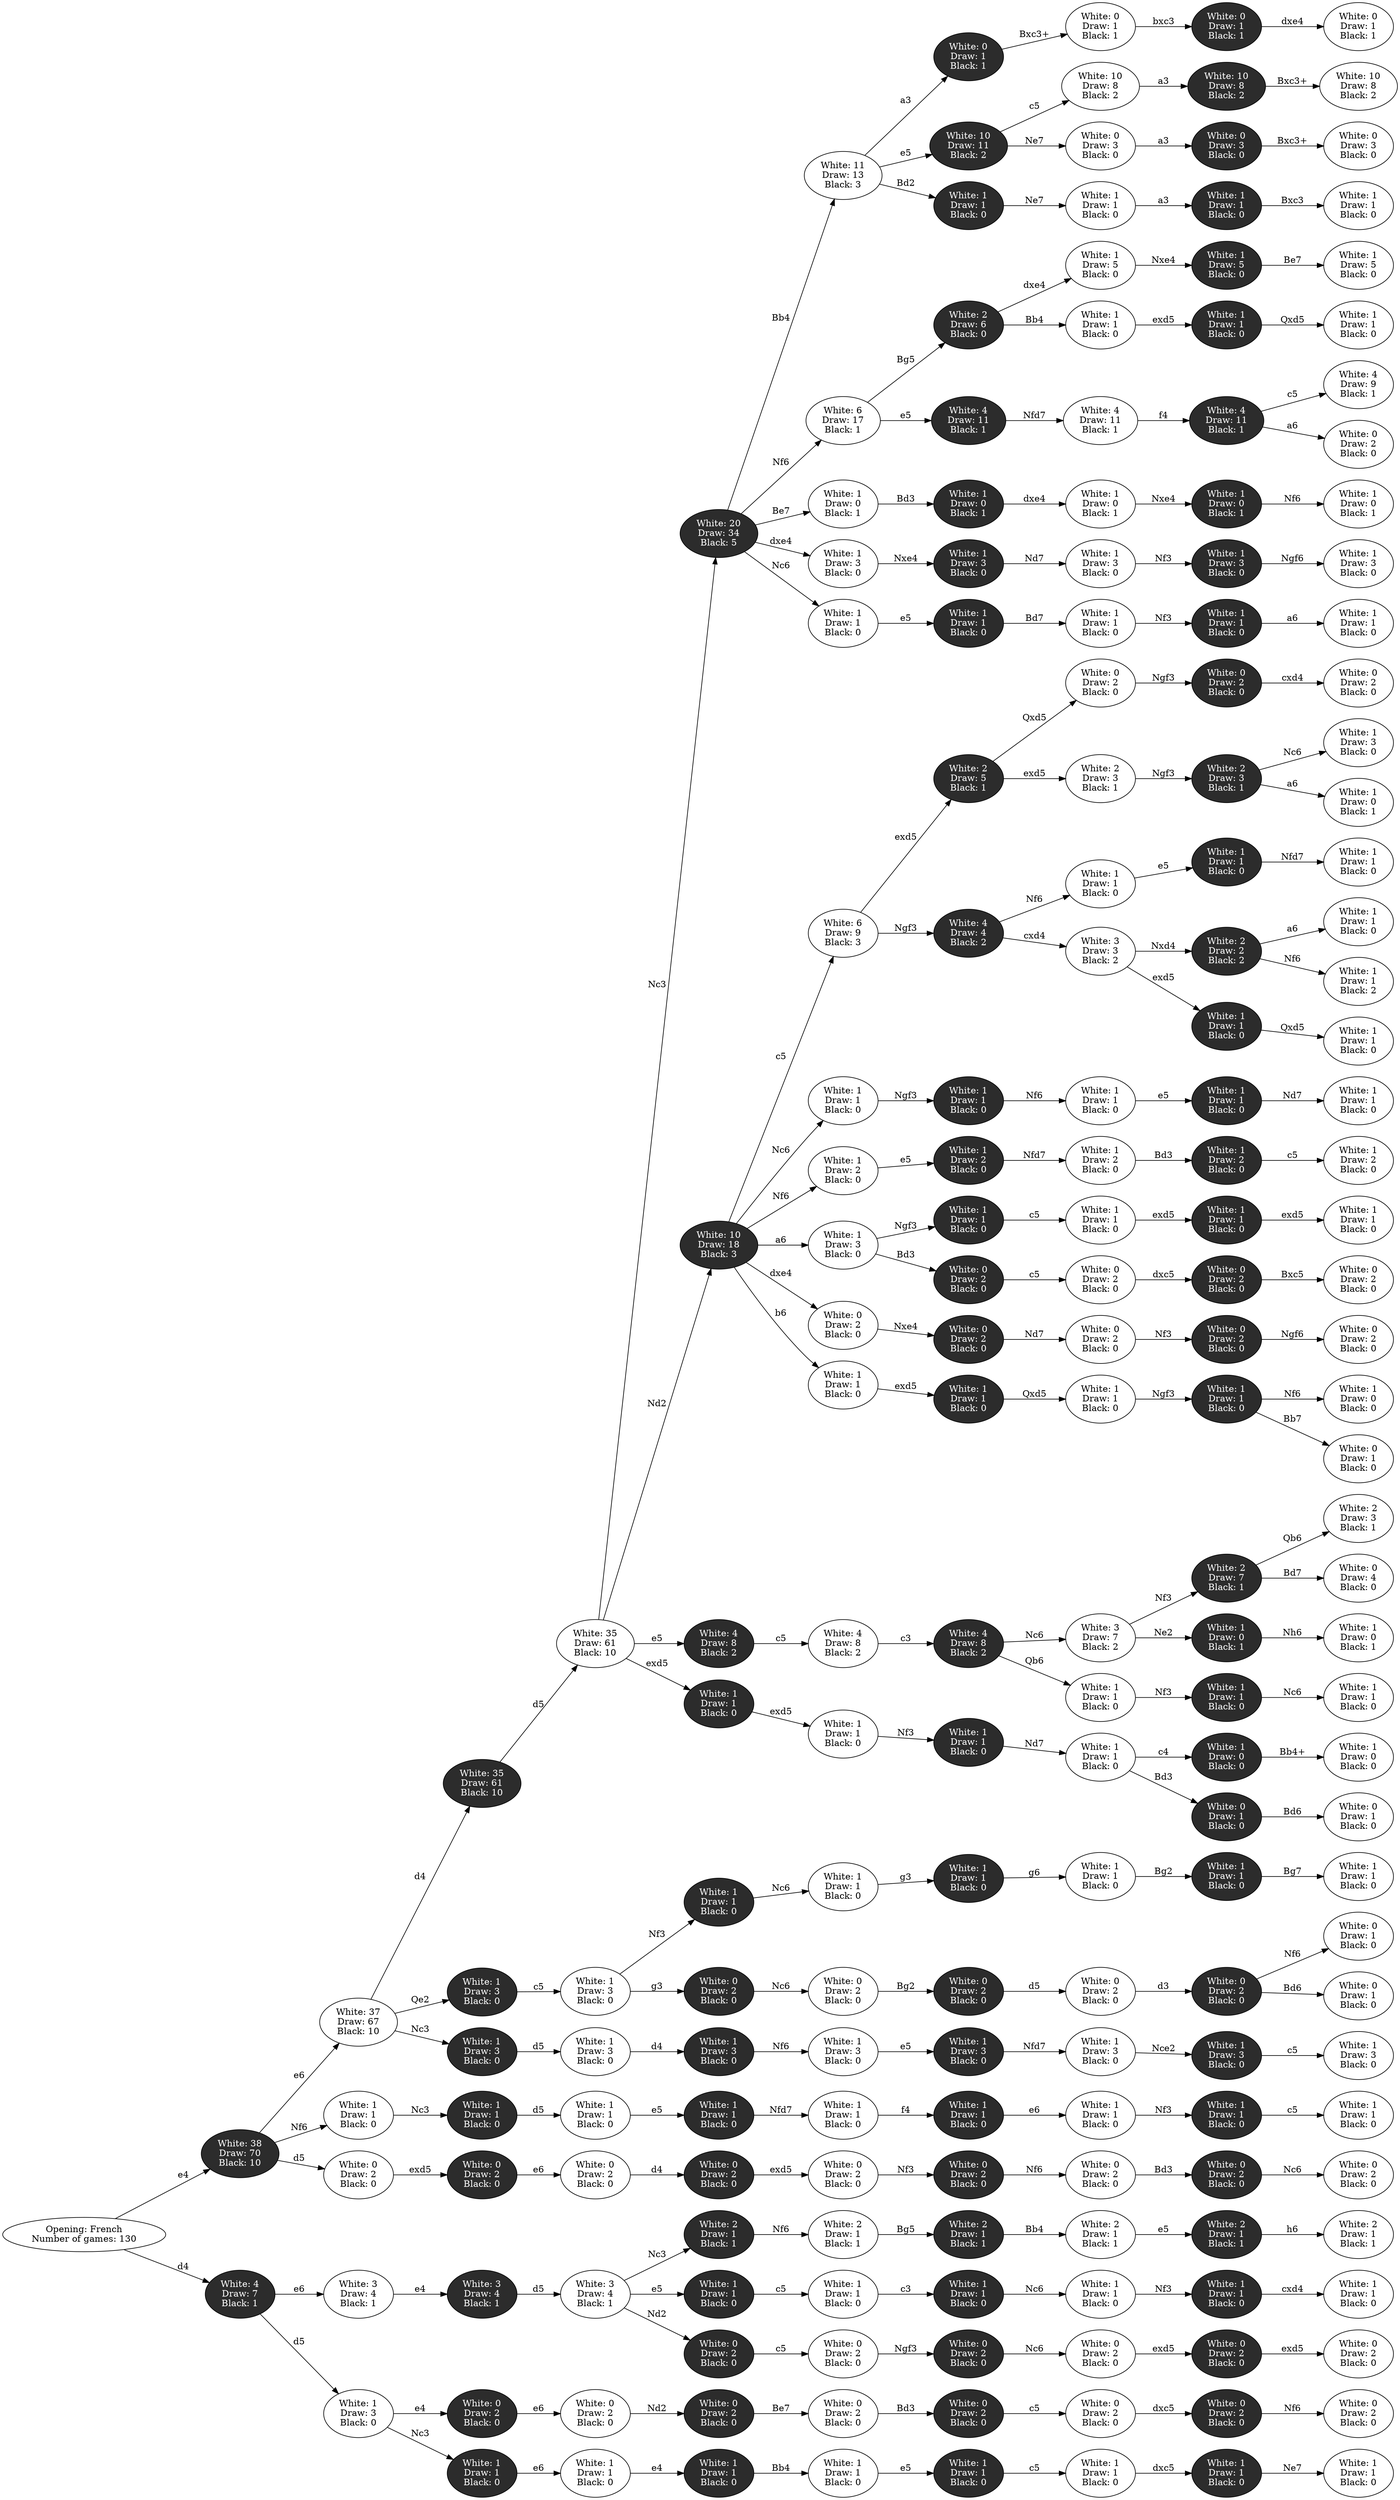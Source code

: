digraph G {
rankdir=LR;
center=true;
1336434432976 [label="White: 0
Draw: 0
Black: 0", fillcolor="white", fontcolor="black", style="filled"];
1336434432976 -> 1336378981392 [label="e4"];
1336378981392 [label="White: 38
Draw: 70
Black: 10", fillcolor="#2c2c2c", fontcolor="white", style="filled"];
1336378981392 -> 1336378981248 [label="e6"];
1336378981248 [label="White: 37
Draw: 67
Black: 10", fillcolor="white", fontcolor="black", style="filled"];
1336378981248 -> 1336378981584 [label="d4"];
1336378981584 [label="White: 35
Draw: 61
Black: 10", fillcolor="#2c2c2c", fontcolor="white", style="filled"];
1336378981584 -> 1336378980768 [label="d5"];
1336378980768 [label="White: 35
Draw: 61
Black: 10", fillcolor="white", fontcolor="black", style="filled"];
1336378980768 -> 1336378981488 [label="Nc3"];
1336378981488 [label="White: 20
Draw: 34
Black: 5", fillcolor="#2c2c2c", fontcolor="white", style="filled"];
1336378981488 -> 1336378981344 [label="Bb4"];
1336378981344 [label="White: 11
Draw: 13
Black: 3", fillcolor="white", fontcolor="black", style="filled"];
1336378981344 -> 1336378980816 [label="a3"];
1336378980816 [label="White: 0
Draw: 1
Black: 1", fillcolor="#2c2c2c", fontcolor="white", style="filled"];
1336378980816 -> 1336378981008 [label="Bxc3+"];
1336378981008 [label="White: 0
Draw: 1
Black: 1", fillcolor="white", fontcolor="black", style="filled"];
1336378981008 -> 1336378980864 [label="bxc3"];
1336378980864 [label="White: 0
Draw: 1
Black: 1", fillcolor="#2c2c2c", fontcolor="white", style="filled"];
1336378980864 -> 1336378981104 [label="dxe4"];
1336378981104 [label="White: 0
Draw: 1
Black: 1", fillcolor="white", fontcolor="black", style="filled"];
1336378981344 [label="White: 11
Draw: 13
Black: 3", fillcolor="white", fontcolor="black", style="filled"];
1336378981344 -> 1336379694656 [label="e5"];
1336379694656 [label="White: 10
Draw: 11
Black: 2", fillcolor="#2c2c2c", fontcolor="white", style="filled"];
1336379694656 -> 1336379694704 [label="c5"];
1336379694704 [label="White: 10
Draw: 8
Black: 2", fillcolor="white", fontcolor="black", style="filled"];
1336379694704 -> 1336379694752 [label="a3"];
1336379694752 [label="White: 10
Draw: 8
Black: 2", fillcolor="#2c2c2c", fontcolor="white", style="filled"];
1336379694752 -> 1336379694800 [label="Bxc3+"];
1336379694800 [label="White: 10
Draw: 8
Black: 2", fillcolor="white", fontcolor="black", style="filled"];
1336379694656 [label="White: 10
Draw: 11
Black: 2", fillcolor="#2c2c2c", fontcolor="white", style="filled"];
1336379694656 -> 1336438635344 [label="Ne7"];
1336438635344 [label="White: 0
Draw: 3
Black: 0", fillcolor="white", fontcolor="black", style="filled"];
1336438635344 -> 1336438635392 [label="a3"];
1336438635392 [label="White: 0
Draw: 3
Black: 0", fillcolor="#2c2c2c", fontcolor="white", style="filled"];
1336438635392 -> 1336438635440 [label="Bxc3+"];
1336438635440 [label="White: 0
Draw: 3
Black: 0", fillcolor="white", fontcolor="black", style="filled"];
1336378981344 [label="White: 11
Draw: 13
Black: 3", fillcolor="white", fontcolor="black", style="filled"];
1336378981344 -> 1336439521872 [label="Bd2"];
1336439521872 [label="White: 1
Draw: 1
Black: 0", fillcolor="#2c2c2c", fontcolor="white", style="filled"];
1336439521872 -> 1336439521920 [label="Ne7"];
1336439521920 [label="White: 1
Draw: 1
Black: 0", fillcolor="white", fontcolor="black", style="filled"];
1336439521920 -> 1336439521968 [label="a3"];
1336439521968 [label="White: 1
Draw: 1
Black: 0", fillcolor="#2c2c2c", fontcolor="white", style="filled"];
1336439521968 -> 1336439522016 [label="Bxc3"];
1336439522016 [label="White: 1
Draw: 1
Black: 0", fillcolor="white", fontcolor="black", style="filled"];
1336378981488 [label="White: 20
Draw: 34
Black: 5", fillcolor="#2c2c2c", fontcolor="white", style="filled"];
1336378981488 -> 1336379170704 [label="Nf6"];
1336379170704 [label="White: 6
Draw: 17
Black: 1", fillcolor="white", fontcolor="black", style="filled"];
1336379170704 -> 1336379170752 [label="Bg5"];
1336379170752 [label="White: 2
Draw: 6
Black: 0", fillcolor="#2c2c2c", fontcolor="white", style="filled"];
1336379170752 -> 1336379170800 [label="dxe4"];
1336379170800 [label="White: 1
Draw: 5
Black: 0", fillcolor="white", fontcolor="black", style="filled"];
1336379170800 -> 1336379170848 [label="Nxe4"];
1336379170848 [label="White: 1
Draw: 5
Black: 0", fillcolor="#2c2c2c", fontcolor="white", style="filled"];
1336379170848 -> 1336379170896 [label="Be7"];
1336379170896 [label="White: 1
Draw: 5
Black: 0", fillcolor="white", fontcolor="black", style="filled"];
1336379170752 [label="White: 2
Draw: 6
Black: 0", fillcolor="#2c2c2c", fontcolor="white", style="filled"];
1336379170752 -> 1336432095728 [label="Bb4"];
1336432095728 [label="White: 1
Draw: 1
Black: 0", fillcolor="white", fontcolor="black", style="filled"];
1336432095728 -> 1336432095776 [label="exd5"];
1336432095776 [label="White: 1
Draw: 1
Black: 0", fillcolor="#2c2c2c", fontcolor="white", style="filled"];
1336432095776 -> 1336432095824 [label="Qxd5"];
1336432095824 [label="White: 1
Draw: 1
Black: 0", fillcolor="white", fontcolor="black", style="filled"];
1336379170704 [label="White: 6
Draw: 17
Black: 1", fillcolor="white", fontcolor="black", style="filled"];
1336379170704 -> 1336379347040 [label="e5"];
1336379347040 [label="White: 4
Draw: 11
Black: 1", fillcolor="#2c2c2c", fontcolor="white", style="filled"];
1336379347040 -> 1336379347088 [label="Nfd7"];
1336379347088 [label="White: 4
Draw: 11
Black: 1", fillcolor="white", fontcolor="black", style="filled"];
1336379347088 -> 1336379347136 [label="f4"];
1336379347136 [label="White: 4
Draw: 11
Black: 1", fillcolor="#2c2c2c", fontcolor="white", style="filled"];
1336379347136 -> 1336379347184 [label="c5"];
1336379347184 [label="White: 4
Draw: 9
Black: 1", fillcolor="white", fontcolor="black", style="filled"];
1336379347136 [label="White: 4
Draw: 11
Black: 1", fillcolor="#2c2c2c", fontcolor="white", style="filled"];
1336379347136 -> 1336438248096 [label="a6"];
1336438248096 [label="White: 0
Draw: 2
Black: 0", fillcolor="white", fontcolor="black", style="filled"];
1336378981488 [label="White: 20
Draw: 34
Black: 5", fillcolor="#2c2c2c", fontcolor="white", style="filled"];
1336378981488 -> 1336380243104 [label="Be7"];
1336380243104 [label="White: 1
Draw: 0
Black: 1", fillcolor="white", fontcolor="black", style="filled"];
1336380243104 -> 1336380243152 [label="Bd3"];
1336380243152 [label="White: 1
Draw: 0
Black: 1", fillcolor="#2c2c2c", fontcolor="white", style="filled"];
1336380243152 -> 1336380243200 [label="dxe4"];
1336380243200 [label="White: 1
Draw: 0
Black: 1", fillcolor="white", fontcolor="black", style="filled"];
1336380243200 -> 1336380243248 [label="Nxe4"];
1336380243248 [label="White: 1
Draw: 0
Black: 1", fillcolor="#2c2c2c", fontcolor="white", style="filled"];
1336380243248 -> 1336380243296 [label="Nf6"];
1336380243296 [label="White: 1
Draw: 0
Black: 1", fillcolor="white", fontcolor="black", style="filled"];
1336378981488 [label="White: 20
Draw: 34
Black: 5", fillcolor="#2c2c2c", fontcolor="white", style="filled"];
1336378981488 -> 1336436993392 [label="dxe4"];
1336436993392 [label="White: 1
Draw: 3
Black: 0", fillcolor="white", fontcolor="black", style="filled"];
1336436993392 -> 1336436993440 [label="Nxe4"];
1336436993440 [label="White: 1
Draw: 3
Black: 0", fillcolor="#2c2c2c", fontcolor="white", style="filled"];
1336436993440 -> 1336436993488 [label="Nd7"];
1336436993488 [label="White: 1
Draw: 3
Black: 0", fillcolor="white", fontcolor="black", style="filled"];
1336436993488 -> 1336436993536 [label="Nf3"];
1336436993536 [label="White: 1
Draw: 3
Black: 0", fillcolor="#2c2c2c", fontcolor="white", style="filled"];
1336436993536 -> 1336436993584 [label="Ngf6"];
1336436993584 [label="White: 1
Draw: 3
Black: 0", fillcolor="white", fontcolor="black", style="filled"];
1336378981488 [label="White: 20
Draw: 34
Black: 5", fillcolor="#2c2c2c", fontcolor="white", style="filled"];
1336378981488 -> 1336374887856 [label="Nc6"];
1336374887856 [label="White: 1
Draw: 1
Black: 0", fillcolor="white", fontcolor="black", style="filled"];
1336374887856 -> 1336374887904 [label="e5"];
1336374887904 [label="White: 1
Draw: 1
Black: 0", fillcolor="#2c2c2c", fontcolor="white", style="filled"];
1336374887904 -> 1336374888000 [label="Bd7"];
1336374888000 [label="White: 1
Draw: 1
Black: 0", fillcolor="white", fontcolor="black", style="filled"];
1336374888000 -> 1336374888096 [label="Nf3"];
1336374888096 [label="White: 1
Draw: 1
Black: 0", fillcolor="#2c2c2c", fontcolor="white", style="filled"];
1336374888096 -> 1336374888336 [label="a6"];
1336374888336 [label="White: 1
Draw: 1
Black: 0", fillcolor="white", fontcolor="black", style="filled"];
1336378980768 [label="White: 35
Draw: 61
Black: 10", fillcolor="white", fontcolor="black", style="filled"];
1336378980768 -> 1336379519952 [label="Nd2"];
1336379519952 [label="White: 10
Draw: 18
Black: 3", fillcolor="#2c2c2c", fontcolor="white", style="filled"];
1336379519952 -> 1336379520000 [label="c5"];
1336379520000 [label="White: 6
Draw: 9
Black: 3", fillcolor="white", fontcolor="black", style="filled"];
1336379520000 -> 1336379520048 [label="exd5"];
1336379520048 [label="White: 2
Draw: 5
Black: 1", fillcolor="#2c2c2c", fontcolor="white", style="filled"];
1336379520048 -> 1336379520096 [label="Qxd5"];
1336379520096 [label="White: 0
Draw: 2
Black: 0", fillcolor="white", fontcolor="black", style="filled"];
1336379520096 -> 1336379520144 [label="Ngf3"];
1336379520144 [label="White: 0
Draw: 2
Black: 0", fillcolor="#2c2c2c", fontcolor="white", style="filled"];
1336379520144 -> 1336379520192 [label="cxd4"];
1336379520192 [label="White: 0
Draw: 2
Black: 0", fillcolor="white", fontcolor="black", style="filled"];
1336379520048 [label="White: 2
Draw: 5
Black: 1", fillcolor="#2c2c2c", fontcolor="white", style="filled"];
1336379520048 -> 1336431529888 [label="exd5"];
1336431529888 [label="White: 2
Draw: 3
Black: 1", fillcolor="white", fontcolor="black", style="filled"];
1336431529888 -> 1336431529936 [label="Ngf3"];
1336431529936 [label="White: 2
Draw: 3
Black: 1", fillcolor="#2c2c2c", fontcolor="white", style="filled"];
1336431529936 -> 1336431529984 [label="Nc6"];
1336431529984 [label="White: 1
Draw: 3
Black: 0", fillcolor="white", fontcolor="black", style="filled"];
1336431529936 [label="White: 2
Draw: 3
Black: 1", fillcolor="#2c2c2c", fontcolor="white", style="filled"];
1336431529936 -> 1336432248720 [label="a6"];
1336432248720 [label="White: 1
Draw: 0
Black: 1", fillcolor="white", fontcolor="black", style="filled"];
1336379520000 [label="White: 6
Draw: 9
Black: 3", fillcolor="white", fontcolor="black", style="filled"];
1336379520000 -> 1336438092032 [label="Ngf3"];
1336438092032 [label="White: 4
Draw: 4
Black: 2", fillcolor="#2c2c2c", fontcolor="white", style="filled"];
1336438092032 -> 1336438092080 [label="Nf6"];
1336438092080 [label="White: 1
Draw: 1
Black: 0", fillcolor="white", fontcolor="black", style="filled"];
1336438092080 -> 1336438092128 [label="e5"];
1336438092128 [label="White: 1
Draw: 1
Black: 0", fillcolor="#2c2c2c", fontcolor="white", style="filled"];
1336438092128 -> 1336438092176 [label="Nfd7"];
1336438092176 [label="White: 1
Draw: 1
Black: 0", fillcolor="white", fontcolor="black", style="filled"];
1336438092032 [label="White: 4
Draw: 4
Black: 2", fillcolor="#2c2c2c", fontcolor="white", style="filled"];
1336438092032 -> 1336438454688 [label="cxd4"];
1336438454688 [label="White: 3
Draw: 3
Black: 2", fillcolor="white", fontcolor="black", style="filled"];
1336438454688 -> 1336438454736 [label="Nxd4"];
1336438454736 [label="White: 2
Draw: 2
Black: 2", fillcolor="#2c2c2c", fontcolor="white", style="filled"];
1336438454736 -> 1336438454784 [label="a6"];
1336438454784 [label="White: 1
Draw: 1
Black: 0", fillcolor="white", fontcolor="black", style="filled"];
1336438454736 [label="White: 2
Draw: 2
Black: 2", fillcolor="#2c2c2c", fontcolor="white", style="filled"];
1336438454736 -> 1336438989840 [label="Nf6"];
1336438989840 [label="White: 1
Draw: 1
Black: 2", fillcolor="white", fontcolor="black", style="filled"];
1336438454688 [label="White: 3
Draw: 3
Black: 2", fillcolor="white", fontcolor="black", style="filled"];
1336438454688 -> 1336439161232 [label="exd5"];
1336439161232 [label="White: 1
Draw: 1
Black: 0", fillcolor="#2c2c2c", fontcolor="white", style="filled"];
1336439161232 -> 1336439161280 [label="Qxd5"];
1336439161280 [label="White: 1
Draw: 1
Black: 0", fillcolor="white", fontcolor="black", style="filled"];
1336379519952 [label="White: 10
Draw: 18
Black: 3", fillcolor="#2c2c2c", fontcolor="white", style="filled"];
1336379519952 -> 1336432262016 [label="Nc6"];
1336432262016 [label="White: 1
Draw: 1
Black: 0", fillcolor="white", fontcolor="black", style="filled"];
1336432262016 -> 1336432262064 [label="Ngf3"];
1336432262064 [label="White: 1
Draw: 1
Black: 0", fillcolor="#2c2c2c", fontcolor="white", style="filled"];
1336432262064 -> 1336432262112 [label="Nf6"];
1336432262112 [label="White: 1
Draw: 1
Black: 0", fillcolor="white", fontcolor="black", style="filled"];
1336432262112 -> 1336432262160 [label="e5"];
1336432262160 [label="White: 1
Draw: 1
Black: 0", fillcolor="#2c2c2c", fontcolor="white", style="filled"];
1336432262160 -> 1336432262208 [label="Nd7"];
1336432262208 [label="White: 1
Draw: 1
Black: 0", fillcolor="white", fontcolor="black", style="filled"];
1336379519952 [label="White: 10
Draw: 18
Black: 3", fillcolor="#2c2c2c", fontcolor="white", style="filled"];
1336379519952 -> 1336437527344 [label="Nf6"];
1336437527344 [label="White: 1
Draw: 2
Black: 0", fillcolor="white", fontcolor="black", style="filled"];
1336437527344 -> 1336437527392 [label="e5"];
1336437527392 [label="White: 1
Draw: 2
Black: 0", fillcolor="#2c2c2c", fontcolor="white", style="filled"];
1336437527392 -> 1336437527440 [label="Nfd7"];
1336437527440 [label="White: 1
Draw: 2
Black: 0", fillcolor="white", fontcolor="black", style="filled"];
1336437527440 -> 1336437527488 [label="Bd3"];
1336437527488 [label="White: 1
Draw: 2
Black: 0", fillcolor="#2c2c2c", fontcolor="white", style="filled"];
1336437527488 -> 1336437527536 [label="c5"];
1336437527536 [label="White: 1
Draw: 2
Black: 0", fillcolor="white", fontcolor="black", style="filled"];
1336379519952 [label="White: 10
Draw: 18
Black: 3", fillcolor="#2c2c2c", fontcolor="white", style="filled"];
1336379519952 -> 1336437908784 [label="a6"];
1336437908784 [label="White: 1
Draw: 3
Black: 0", fillcolor="white", fontcolor="black", style="filled"];
1336437908784 -> 1336437908832 [label="Ngf3"];
1336437908832 [label="White: 1
Draw: 1
Black: 0", fillcolor="#2c2c2c", fontcolor="white", style="filled"];
1336437908832 -> 1336437908880 [label="c5"];
1336437908880 [label="White: 1
Draw: 1
Black: 0", fillcolor="white", fontcolor="black", style="filled"];
1336437908880 -> 1336437908928 [label="exd5"];
1336437908928 [label="White: 1
Draw: 1
Black: 0", fillcolor="#2c2c2c", fontcolor="white", style="filled"];
1336437908928 -> 1336437908976 [label="exd5"];
1336437908976 [label="White: 1
Draw: 1
Black: 0", fillcolor="white", fontcolor="black", style="filled"];
1336437908784 [label="White: 1
Draw: 3
Black: 0", fillcolor="white", fontcolor="black", style="filled"];
1336437908784 -> 1336438624736 [label="Bd3"];
1336438624736 [label="White: 0
Draw: 2
Black: 0", fillcolor="#2c2c2c", fontcolor="white", style="filled"];
1336438624736 -> 1336438624784 [label="c5"];
1336438624784 [label="White: 0
Draw: 2
Black: 0", fillcolor="white", fontcolor="black", style="filled"];
1336438624784 -> 1336438624832 [label="dxc5"];
1336438624832 [label="White: 0
Draw: 2
Black: 0", fillcolor="#2c2c2c", fontcolor="white", style="filled"];
1336438624832 -> 1336438624880 [label="Bxc5"];
1336438624880 [label="White: 0
Draw: 2
Black: 0", fillcolor="white", fontcolor="black", style="filled"];
1336379519952 [label="White: 10
Draw: 18
Black: 3", fillcolor="#2c2c2c", fontcolor="white", style="filled"];
1336379519952 -> 1336439875296 [label="dxe4"];
1336439875296 [label="White: 0
Draw: 2
Black: 0", fillcolor="white", fontcolor="black", style="filled"];
1336439875296 -> 1336439875344 [label="Nxe4"];
1336439875344 [label="White: 0
Draw: 2
Black: 0", fillcolor="#2c2c2c", fontcolor="white", style="filled"];
1336439875344 -> 1336439875392 [label="Nd7"];
1336439875392 [label="White: 0
Draw: 2
Black: 0", fillcolor="white", fontcolor="black", style="filled"];
1336439875392 -> 1336439875440 [label="Nf3"];
1336439875440 [label="White: 0
Draw: 2
Black: 0", fillcolor="#2c2c2c", fontcolor="white", style="filled"];
1336439875440 -> 1336439875488 [label="Ngf6"];
1336439875488 [label="White: 0
Draw: 2
Black: 0", fillcolor="white", fontcolor="black", style="filled"];
1336379519952 [label="White: 10
Draw: 18
Black: 3", fillcolor="#2c2c2c", fontcolor="white", style="filled"];
1336379519952 -> 1336440065472 [label="b6"];
1336440065472 [label="White: 1
Draw: 1
Black: 0", fillcolor="white", fontcolor="black", style="filled"];
1336440065472 -> 1336440065520 [label="exd5"];
1336440065520 [label="White: 1
Draw: 1
Black: 0", fillcolor="#2c2c2c", fontcolor="white", style="filled"];
1336440065520 -> 1336440065568 [label="Qxd5"];
1336440065568 [label="White: 1
Draw: 1
Black: 0", fillcolor="white", fontcolor="black", style="filled"];
1336440065568 -> 1336440065616 [label="Ngf3"];
1336440065616 [label="White: 1
Draw: 1
Black: 0", fillcolor="#2c2c2c", fontcolor="white", style="filled"];
1336440065616 -> 1336440065664 [label="Nf6"];
1336440065664 [label="White: 1
Draw: 0
Black: 0", fillcolor="white", fontcolor="black", style="filled"];
1336440065616 [label="White: 1
Draw: 1
Black: 0", fillcolor="#2c2c2c", fontcolor="white", style="filled"];
1336440065616 -> 1336440071568 [label="Bb7"];
1336440071568 [label="White: 0
Draw: 1
Black: 0", fillcolor="white", fontcolor="black", style="filled"];
1336378980768 [label="White: 35
Draw: 61
Black: 10", fillcolor="white", fontcolor="black", style="filled"];
1336378980768 -> 1336379701760 [label="e5"];
1336379701760 [label="White: 4
Draw: 8
Black: 2", fillcolor="#2c2c2c", fontcolor="white", style="filled"];
1336379701760 -> 1336379701808 [label="c5"];
1336379701808 [label="White: 4
Draw: 8
Black: 2", fillcolor="white", fontcolor="black", style="filled"];
1336379701808 -> 1336379701856 [label="c3"];
1336379701856 [label="White: 4
Draw: 8
Black: 2", fillcolor="#2c2c2c", fontcolor="white", style="filled"];
1336379701856 -> 1336379701904 [label="Nc6"];
1336379701904 [label="White: 3
Draw: 7
Black: 2", fillcolor="white", fontcolor="black", style="filled"];
1336379701904 -> 1336379701952 [label="Nf3"];
1336379701952 [label="White: 2
Draw: 7
Black: 1", fillcolor="#2c2c2c", fontcolor="white", style="filled"];
1336379701952 -> 1336379702000 [label="Qb6"];
1336379702000 [label="White: 2
Draw: 3
Black: 1", fillcolor="white", fontcolor="black", style="filled"];
1336379701952 [label="White: 2
Draw: 7
Black: 1", fillcolor="#2c2c2c", fontcolor="white", style="filled"];
1336379701952 -> 1336438083680 [label="Bd7"];
1336438083680 [label="White: 0
Draw: 4
Black: 0", fillcolor="white", fontcolor="black", style="filled"];
1336379701904 [label="White: 3
Draw: 7
Black: 2", fillcolor="white", fontcolor="black", style="filled"];
1336379701904 -> 1336432085600 [label="Ne2"];
1336432085600 [label="White: 1
Draw: 0
Black: 1", fillcolor="#2c2c2c", fontcolor="white", style="filled"];
1336432085600 -> 1336432085648 [label="Nh6"];
1336432085648 [label="White: 1
Draw: 0
Black: 1", fillcolor="white", fontcolor="black", style="filled"];
1336379701856 [label="White: 4
Draw: 8
Black: 2", fillcolor="#2c2c2c", fontcolor="white", style="filled"];
1336379701856 -> 1336439709968 [label="Qb6"];
1336439709968 [label="White: 1
Draw: 1
Black: 0", fillcolor="white", fontcolor="black", style="filled"];
1336439709968 -> 1336439710016 [label="Nf3"];
1336439710016 [label="White: 1
Draw: 1
Black: 0", fillcolor="#2c2c2c", fontcolor="white", style="filled"];
1336439710016 -> 1336439710064 [label="Nc6"];
1336439710064 [label="White: 1
Draw: 1
Black: 0", fillcolor="white", fontcolor="black", style="filled"];
1336378980768 [label="White: 35
Draw: 61
Black: 10", fillcolor="white", fontcolor="black", style="filled"];
1336378980768 -> 1336378977696 [label="exd5"];
1336378977696 [label="White: 1
Draw: 1
Black: 0", fillcolor="#2c2c2c", fontcolor="white", style="filled"];
1336378977696 -> 1336378977648 [label="exd5"];
1336378977648 [label="White: 1
Draw: 1
Black: 0", fillcolor="white", fontcolor="black", style="filled"];
1336378977648 -> 1336378977600 [label="Nf3"];
1336378977600 [label="White: 1
Draw: 1
Black: 0", fillcolor="#2c2c2c", fontcolor="white", style="filled"];
1336378977600 -> 1336378977552 [label="Nd7"];
1336378977552 [label="White: 1
Draw: 1
Black: 0", fillcolor="white", fontcolor="black", style="filled"];
1336378977552 -> 1336378977504 [label="c4"];
1336378977504 [label="White: 1
Draw: 0
Black: 0", fillcolor="#2c2c2c", fontcolor="white", style="filled"];
1336378977504 -> 1336378977456 [label="Bb4+"];
1336378977456 [label="White: 1
Draw: 0
Black: 0", fillcolor="white", fontcolor="black", style="filled"];
1336378977552 [label="White: 1
Draw: 1
Black: 0", fillcolor="white", fontcolor="black", style="filled"];
1336378977552 -> 1336378970208 [label="Bd3"];
1336378970208 [label="White: 0
Draw: 1
Black: 0", fillcolor="#2c2c2c", fontcolor="white", style="filled"];
1336378970208 -> 1336378970160 [label="Bd6"];
1336378970160 [label="White: 0
Draw: 1
Black: 0", fillcolor="white", fontcolor="black", style="filled"];
1336378981248 [label="White: 37
Draw: 67
Black: 10", fillcolor="white", fontcolor="black", style="filled"];
1336378981248 -> 1336379507520 [label="Qe2"];
1336379507520 [label="White: 1
Draw: 3
Black: 0", fillcolor="#2c2c2c", fontcolor="white", style="filled"];
1336379507520 -> 1336379507568 [label="c5"];
1336379507568 [label="White: 1
Draw: 3
Black: 0", fillcolor="white", fontcolor="black", style="filled"];
1336379507568 -> 1336379507616 [label="Nf3"];
1336379507616 [label="White: 1
Draw: 1
Black: 0", fillcolor="#2c2c2c", fontcolor="white", style="filled"];
1336379507616 -> 1336379507664 [label="Nc6"];
1336379507664 [label="White: 1
Draw: 1
Black: 0", fillcolor="white", fontcolor="black", style="filled"];
1336379507664 -> 1336379507712 [label="g3"];
1336379507712 [label="White: 1
Draw: 1
Black: 0", fillcolor="#2c2c2c", fontcolor="white", style="filled"];
1336379507712 -> 1336379507760 [label="g6"];
1336379507760 [label="White: 1
Draw: 1
Black: 0", fillcolor="white", fontcolor="black", style="filled"];
1336379507760 -> 1336379507808 [label="Bg2"];
1336379507808 [label="White: 1
Draw: 1
Black: 0", fillcolor="#2c2c2c", fontcolor="white", style="filled"];
1336379507808 -> 1336379507856 [label="Bg7"];
1336379507856 [label="White: 1
Draw: 1
Black: 0", fillcolor="white", fontcolor="black", style="filled"];
1336379507568 [label="White: 1
Draw: 3
Black: 0", fillcolor="white", fontcolor="black", style="filled"];
1336379507568 -> 1336434127680 [label="g3"];
1336434127680 [label="White: 0
Draw: 2
Black: 0", fillcolor="#2c2c2c", fontcolor="white", style="filled"];
1336434127680 -> 1336434127920 [label="Nc6"];
1336434127920 [label="White: 0
Draw: 2
Black: 0", fillcolor="white", fontcolor="black", style="filled"];
1336434127920 -> 1336434127296 [label="Bg2"];
1336434127296 [label="White: 0
Draw: 2
Black: 0", fillcolor="#2c2c2c", fontcolor="white", style="filled"];
1336434127296 -> 1336434127824 [label="d5"];
1336434127824 [label="White: 0
Draw: 2
Black: 0", fillcolor="white", fontcolor="black", style="filled"];
1336434127824 -> 1336434126768 [label="d3"];
1336434126768 [label="White: 0
Draw: 2
Black: 0", fillcolor="#2c2c2c", fontcolor="white", style="filled"];
1336434126768 -> 1336434127344 [label="Nf6"];
1336434127344 [label="White: 0
Draw: 1
Black: 0", fillcolor="white", fontcolor="black", style="filled"];
1336434126768 [label="White: 0
Draw: 2
Black: 0", fillcolor="#2c2c2c", fontcolor="white", style="filled"];
1336434126768 -> 1336433808416 [label="Bd6"];
1336433808416 [label="White: 0
Draw: 1
Black: 0", fillcolor="white", fontcolor="black", style="filled"];
1336378981248 [label="White: 37
Draw: 67
Black: 10", fillcolor="white", fontcolor="black", style="filled"];
1336378981248 -> 1336380233504 [label="Nc3"];
1336380233504 [label="White: 1
Draw: 3
Black: 0", fillcolor="#2c2c2c", fontcolor="white", style="filled"];
1336380233504 -> 1336380233552 [label="d5"];
1336380233552 [label="White: 1
Draw: 3
Black: 0", fillcolor="white", fontcolor="black", style="filled"];
1336380233552 -> 1336380233600 [label="d4"];
1336380233600 [label="White: 1
Draw: 3
Black: 0", fillcolor="#2c2c2c", fontcolor="white", style="filled"];
1336380233600 -> 1336380233648 [label="Nf6"];
1336380233648 [label="White: 1
Draw: 3
Black: 0", fillcolor="white", fontcolor="black", style="filled"];
1336380233648 -> 1336380233696 [label="e5"];
1336380233696 [label="White: 1
Draw: 3
Black: 0", fillcolor="#2c2c2c", fontcolor="white", style="filled"];
1336380233696 -> 1336380233744 [label="Nfd7"];
1336380233744 [label="White: 1
Draw: 3
Black: 0", fillcolor="white", fontcolor="black", style="filled"];
1336380233744 -> 1336380233792 [label="Nce2"];
1336380233792 [label="White: 1
Draw: 3
Black: 0", fillcolor="#2c2c2c", fontcolor="white", style="filled"];
1336380233792 -> 1336380233840 [label="c5"];
1336380233840 [label="White: 1
Draw: 3
Black: 0", fillcolor="white", fontcolor="black", style="filled"];
1336378981392 [label="White: 38
Draw: 70
Black: 10", fillcolor="#2c2c2c", fontcolor="white", style="filled"];
1336378981392 -> 1336436819568 [label="Nf6"];
1336436819568 [label="White: 1
Draw: 1
Black: 0", fillcolor="white", fontcolor="black", style="filled"];
1336436819568 -> 1336436819616 [label="Nc3"];
1336436819616 [label="White: 1
Draw: 1
Black: 0", fillcolor="#2c2c2c", fontcolor="white", style="filled"];
1336436819616 -> 1336436819664 [label="d5"];
1336436819664 [label="White: 1
Draw: 1
Black: 0", fillcolor="white", fontcolor="black", style="filled"];
1336436819664 -> 1336436819712 [label="e5"];
1336436819712 [label="White: 1
Draw: 1
Black: 0", fillcolor="#2c2c2c", fontcolor="white", style="filled"];
1336436819712 -> 1336436819760 [label="Nfd7"];
1336436819760 [label="White: 1
Draw: 1
Black: 0", fillcolor="white", fontcolor="black", style="filled"];
1336436819760 -> 1336436819808 [label="f4"];
1336436819808 [label="White: 1
Draw: 1
Black: 0", fillcolor="#2c2c2c", fontcolor="white", style="filled"];
1336436819808 -> 1336436819856 [label="e6"];
1336436819856 [label="White: 1
Draw: 1
Black: 0", fillcolor="white", fontcolor="black", style="filled"];
1336436819856 -> 1336436819904 [label="Nf3"];
1336436819904 [label="White: 1
Draw: 1
Black: 0", fillcolor="#2c2c2c", fontcolor="white", style="filled"];
1336436819904 -> 1336436819952 [label="c5"];
1336436819952 [label="White: 1
Draw: 1
Black: 0", fillcolor="white", fontcolor="black", style="filled"];
1336378981392 [label="White: 38
Draw: 70
Black: 10", fillcolor="#2c2c2c", fontcolor="white", style="filled"];
1336378981392 -> 1336437714384 [label="d5"];
1336437714384 [label="White: 0
Draw: 2
Black: 0", fillcolor="white", fontcolor="black", style="filled"];
1336437714384 -> 1336437714432 [label="exd5"];
1336437714432 [label="White: 0
Draw: 2
Black: 0", fillcolor="#2c2c2c", fontcolor="white", style="filled"];
1336437714432 -> 1336437714480 [label="e6"];
1336437714480 [label="White: 0
Draw: 2
Black: 0", fillcolor="white", fontcolor="black", style="filled"];
1336437714480 -> 1336437714528 [label="d4"];
1336437714528 [label="White: 0
Draw: 2
Black: 0", fillcolor="#2c2c2c", fontcolor="white", style="filled"];
1336437714528 -> 1336437714576 [label="exd5"];
1336437714576 [label="White: 0
Draw: 2
Black: 0", fillcolor="white", fontcolor="black", style="filled"];
1336437714576 -> 1336437714624 [label="Nf3"];
1336437714624 [label="White: 0
Draw: 2
Black: 0", fillcolor="#2c2c2c", fontcolor="white", style="filled"];
1336437714624 -> 1336437714672 [label="Nf6"];
1336437714672 [label="White: 0
Draw: 2
Black: 0", fillcolor="white", fontcolor="black", style="filled"];
1336437714672 -> 1336437714720 [label="Bd3"];
1336437714720 [label="White: 0
Draw: 2
Black: 0", fillcolor="#2c2c2c", fontcolor="white", style="filled"];
1336437714720 -> 1336437714768 [label="Nc6"];
1336437714768 [label="White: 0
Draw: 2
Black: 0", fillcolor="white", fontcolor="black", style="filled"];
1336434432976 [label="White: 0
Draw: 0
Black: 0", fillcolor="white", fontcolor="black", style="filled"];
1336434432976 -> 1336380769808 [label="d4"];
1336380769808 [label="White: 4
Draw: 7
Black: 1", fillcolor="#2c2c2c", fontcolor="white", style="filled"];
1336380769808 -> 1336380769856 [label="e6"];
1336380769856 [label="White: 3
Draw: 4
Black: 1", fillcolor="white", fontcolor="black", style="filled"];
1336380769856 -> 1336380769904 [label="e4"];
1336380769904 [label="White: 3
Draw: 4
Black: 1", fillcolor="#2c2c2c", fontcolor="white", style="filled"];
1336380769904 -> 1336380769952 [label="d5"];
1336380769952 [label="White: 3
Draw: 4
Black: 1", fillcolor="white", fontcolor="black", style="filled"];
1336380769952 -> 1336380770000 [label="Nc3"];
1336380770000 [label="White: 2
Draw: 1
Black: 1", fillcolor="#2c2c2c", fontcolor="white", style="filled"];
1336380770000 -> 1336380770048 [label="Nf6"];
1336380770048 [label="White: 2
Draw: 1
Black: 1", fillcolor="white", fontcolor="black", style="filled"];
1336380770048 -> 1336380770096 [label="Bg5"];
1336380770096 [label="White: 2
Draw: 1
Black: 1", fillcolor="#2c2c2c", fontcolor="white", style="filled"];
1336380770096 -> 1336380770144 [label="Bb4"];
1336380770144 [label="White: 2
Draw: 1
Black: 1", fillcolor="white", fontcolor="black", style="filled"];
1336380770144 -> 1336380770192 [label="e5"];
1336380770192 [label="White: 2
Draw: 1
Black: 1", fillcolor="#2c2c2c", fontcolor="white", style="filled"];
1336380770192 -> 1336380770240 [label="h6"];
1336380770240 [label="White: 2
Draw: 1
Black: 1", fillcolor="white", fontcolor="black", style="filled"];
1336380769952 [label="White: 3
Draw: 4
Black: 1", fillcolor="white", fontcolor="black", style="filled"];
1336380769952 -> 1336438442112 [label="e5"];
1336438442112 [label="White: 1
Draw: 1
Black: 0", fillcolor="#2c2c2c", fontcolor="white", style="filled"];
1336438442112 -> 1336438442160 [label="c5"];
1336438442160 [label="White: 1
Draw: 1
Black: 0", fillcolor="white", fontcolor="black", style="filled"];
1336438442160 -> 1336438442208 [label="c3"];
1336438442208 [label="White: 1
Draw: 1
Black: 0", fillcolor="#2c2c2c", fontcolor="white", style="filled"];
1336438442208 -> 1336438442256 [label="Nc6"];
1336438442256 [label="White: 1
Draw: 1
Black: 0", fillcolor="white", fontcolor="black", style="filled"];
1336438442256 -> 1336438442304 [label="Nf3"];
1336438442304 [label="White: 1
Draw: 1
Black: 0", fillcolor="#2c2c2c", fontcolor="white", style="filled"];
1336438442304 -> 1336438442352 [label="cxd4"];
1336438442352 [label="White: 1
Draw: 1
Black: 0", fillcolor="white", fontcolor="black", style="filled"];
1336380769952 [label="White: 3
Draw: 4
Black: 1", fillcolor="white", fontcolor="black", style="filled"];
1336380769952 -> 1336439333520 [label="Nd2"];
1336439333520 [label="White: 0
Draw: 2
Black: 0", fillcolor="#2c2c2c", fontcolor="white", style="filled"];
1336439333520 -> 1336439333568 [label="c5"];
1336439333568 [label="White: 0
Draw: 2
Black: 0", fillcolor="white", fontcolor="black", style="filled"];
1336439333568 -> 1336439333616 [label="Ngf3"];
1336439333616 [label="White: 0
Draw: 2
Black: 0", fillcolor="#2c2c2c", fontcolor="white", style="filled"];
1336439333616 -> 1336439333664 [label="Nc6"];
1336439333664 [label="White: 0
Draw: 2
Black: 0", fillcolor="white", fontcolor="black", style="filled"];
1336439333664 -> 1336439333712 [label="exd5"];
1336439333712 [label="White: 0
Draw: 2
Black: 0", fillcolor="#2c2c2c", fontcolor="white", style="filled"];
1336439333712 -> 1336439333760 [label="exd5"];
1336439333760 [label="White: 0
Draw: 2
Black: 0", fillcolor="white", fontcolor="black", style="filled"];
1336380769808 [label="White: 4
Draw: 7
Black: 1", fillcolor="#2c2c2c", fontcolor="white", style="filled"];
1336380769808 -> 1336436830848 [label="d5"];
1336436830848 [label="White: 1
Draw: 3
Black: 0", fillcolor="white", fontcolor="black", style="filled"];
1336436830848 -> 1336436830896 [label="e4"];
1336436830896 [label="White: 0
Draw: 2
Black: 0", fillcolor="#2c2c2c", fontcolor="white", style="filled"];
1336436830896 -> 1336436830944 [label="e6"];
1336436830944 [label="White: 0
Draw: 2
Black: 0", fillcolor="white", fontcolor="black", style="filled"];
1336436830944 -> 1336436830992 [label="Nd2"];
1336436830992 [label="White: 0
Draw: 2
Black: 0", fillcolor="#2c2c2c", fontcolor="white", style="filled"];
1336436830992 -> 1336436831040 [label="Be7"];
1336436831040 [label="White: 0
Draw: 2
Black: 0", fillcolor="white", fontcolor="black", style="filled"];
1336436831040 -> 1336436831088 [label="Bd3"];
1336436831088 [label="White: 0
Draw: 2
Black: 0", fillcolor="#2c2c2c", fontcolor="white", style="filled"];
1336436831088 -> 1336436831136 [label="c5"];
1336436831136 [label="White: 0
Draw: 2
Black: 0", fillcolor="white", fontcolor="black", style="filled"];
1336436831136 -> 1336436831184 [label="dxc5"];
1336436831184 [label="White: 0
Draw: 2
Black: 0", fillcolor="#2c2c2c", fontcolor="white", style="filled"];
1336436831184 -> 1336436831232 [label="Nf6"];
1336436831232 [label="White: 0
Draw: 2
Black: 0", fillcolor="white", fontcolor="black", style="filled"];
1336436830848 [label="White: 1
Draw: 3
Black: 0", fillcolor="white", fontcolor="black", style="filled"];
1336436830848 -> 1336437365616 [label="Nc3"];
1336437365616 [label="White: 1
Draw: 1
Black: 0", fillcolor="#2c2c2c", fontcolor="white", style="filled"];
1336437365616 -> 1336437365664 [label="e6"];
1336437365664 [label="White: 1
Draw: 1
Black: 0", fillcolor="white", fontcolor="black", style="filled"];
1336437365664 -> 1336437365712 [label="e4"];
1336437365712 [label="White: 1
Draw: 1
Black: 0", fillcolor="#2c2c2c", fontcolor="white", style="filled"];
1336437365712 -> 1336437365760 [label="Bb4"];
1336437365760 [label="White: 1
Draw: 1
Black: 0", fillcolor="white", fontcolor="black", style="filled"];
1336437365760 -> 1336437365808 [label="e5"];
1336437365808 [label="White: 1
Draw: 1
Black: 0", fillcolor="#2c2c2c", fontcolor="white", style="filled"];
1336437365808 -> 1336437365856 [label="c5"];
1336437365856 [label="White: 1
Draw: 1
Black: 0", fillcolor="white", fontcolor="black", style="filled"];
1336437365856 -> 1336437365904 [label="dxc5"];
1336437365904 [label="White: 1
Draw: 1
Black: 0", fillcolor="#2c2c2c", fontcolor="white", style="filled"];
1336437365904 -> 1336437365952 [label="Ne7"];
1336437365952 [label="White: 1
Draw: 1
Black: 0", fillcolor="white", fontcolor="black", style="filled"];
1336434432976 [label="Opening: French
Number of games: 130", fillcolor="white", fontcolor="black", style="filled"];
}
